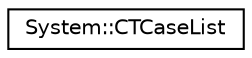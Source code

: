 digraph G
{
  edge [fontname="Helvetica",fontsize="10",labelfontname="Helvetica",labelfontsize="10"];
  node [fontname="Helvetica",fontsize="10",shape=record];
  rankdir="LR";
  Node1 [label="System::CTCaseList",height=0.2,width=0.4,color="black", fillcolor="white", style="filled",URL="$struct_system_1_1_c_t_case_list.html"];
}
